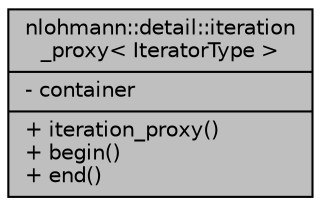 digraph "nlohmann::detail::iteration_proxy&lt; IteratorType &gt;"
{
 // INTERACTIVE_SVG=YES
 // LATEX_PDF_SIZE
  edge [fontname="Helvetica",fontsize="10",labelfontname="Helvetica",labelfontsize="10"];
  node [fontname="Helvetica",fontsize="10",shape=record];
  Node1 [label="{nlohmann::detail::iteration\l_proxy\< IteratorType \>\n|- container\l|+ iteration_proxy()\l+ begin()\l+ end()\l}",height=0.2,width=0.4,color="black", fillcolor="grey75", style="filled", fontcolor="black",tooltip="proxy class for the items() function"];
}
